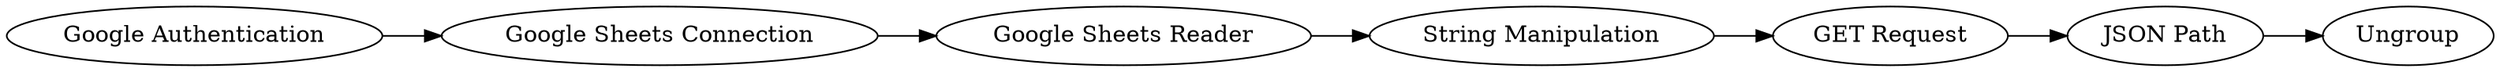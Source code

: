 digraph {
	15 [label="Google Authentication"]
	16 [label="Google Sheets Reader"]
	17 [label="Google Sheets Connection"]
	18 [label="String Manipulation"]
	19 [label="GET Request"]
	20 [label="JSON Path"]
	21 [label=Ungroup]
	15 -> 17
	16 -> 18
	17 -> 16
	18 -> 19
	19 -> 20
	20 -> 21
	rankdir=LR
}
